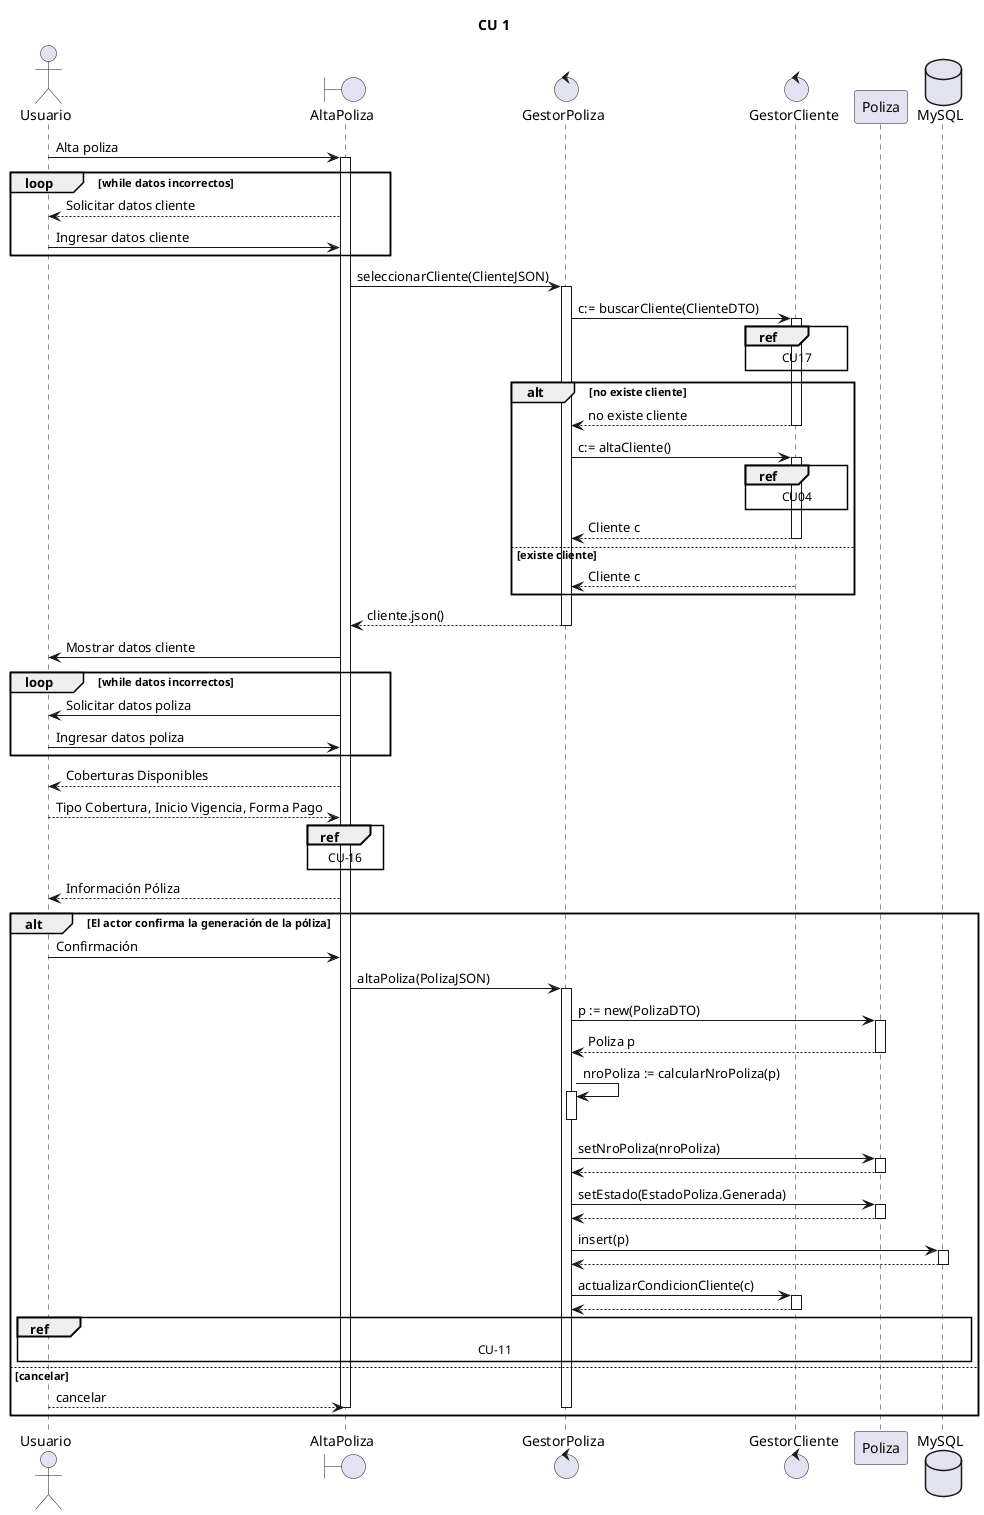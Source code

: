 @startuml

title CU 1

actor Usuario as User
boundary "AltaPoliza" as IAltaPoliza
control "GestorPoliza" as GPoliza
control "GestorCliente" as GCliente
'database "MySQL" as db


User -> IAltaPoliza : Alta poliza
activate IAltaPoliza

loop while datos incorrectos
    User <-- IAltaPoliza : Solicitar datos cliente
    User -> IAltaPoliza : Ingresar datos cliente
end loop

/'El actor selecciona el cliente para el cuál quiere dar
  la póliza mediante la opción buscar cliente 
  (CU17-Buscar Cliente).'/

IAltaPoliza -> GPoliza : seleccionarCliente(ClienteJSON)
activate GPoliza
GPoliza -> GCliente : c:= buscarCliente(ClienteDTO)
activate GCliente
ref over GCliente
    CU17
end ref
alt no existe cliente
    GPoliza <-- GCliente : no existe cliente
    deactivate GCliente
    
    GPoliza -> GCliente : c:= altaCliente()
    activate GCliente
    ref over GCliente
        CU04
    end ref
    GPoliza <-- GCliente : Cliente c
    deactivate GCliente
else existe cliente
    GPoliza <-- GCliente : Cliente c
    deactivate GCliente
end

/'El sistema muestra los datos del cliente seleccionado.'/

IAltaPoliza <-- GPoliza: cliente.json()
deactivate GPoliza
IAltaPoliza -> User : Mostrar datos cliente

/'El actor ingresa los datos de la póliza'/

loop while datos incorrectos
    IAltaPoliza -> User : Solicitar datos poliza
    User -> IAltaPoliza : Ingresar datos poliza
end loop

/'El sistema muestra las alternativas de cobertura 
  en base a los parámetros ingresados.'/
  
User <-- IAltaPoliza : Coberturas Disponibles

/'El actor selecciona:  
   ▪ el tipo de cobertura que se asociará a la póliza. 
   ▪ La fecha de inicio de vigencia de la póliza 
     (por defecto el día posterior a la fecha actual). 
   ▪ Forma de pago (mensual o semestral). '/
   
User --> IAltaPoliza : Tipo Cobertura, Inicio Vigencia, Forma Pago

/'El sistema calcula el premio, derecho de emisión y descuentos
  correspondientes a la póliza invocando al 
  CU16-Calcular Premio, Derecho de Emisión y Descuentos'/

ref over IAltaPoliza
        CU-16
end ref

/'El sistema muestra la información de la póliza a generar'/

User <-- IAltaPoliza : Información Póliza

/'El actor confirma la generación de la póliza.'/


alt El actor confirma la generación de la póliza
    User -> IAltaPoliza : Confirmación

    /'El sistema genera el número de póliza y guarda 
    la información de la misma. La póliza queda en
    el estado generada. '/

    IAltaPoliza -> GPoliza : altaPoliza(PolizaJSON)
    activate GPoliza
    GPoliza -> Poliza: p := new(PolizaDTO)
    activate Poliza
    GPoliza <-- Poliza: Poliza p 
    deactivate Poliza

    GPoliza -> GPoliza: nroPoliza := calcularNroPoliza(p)
    activate GPoliza
    deactivate GPoliza
    GPoliza -> Poliza : setNroPoliza(nroPoliza)
    activate Poliza
    GPoliza <-- Poliza
    deactivate Poliza

    GPoliza -> Poliza : setEstado(EstadoPoliza.Generada)
    activate Poliza
    GPoliza <-- Poliza
    deactivate Poliza


    database "MySQL" as db
    GPoliza -> db : insert(p)
    activate db
    GPoliza <-- db
    deactivate db

    /'El sistema actualiza la forma de considerar al cliente 
    en base a la política definida por la empresa'/

    GPoliza -> GCliente : actualizarCondicionCliente(c)
    activate GCliente
    GPoliza <-- GCliente
    deactivate GCliente

    ref over User, IAltaPoliza, GPoliza, GCliente, Poliza, db
        CU-11
    end ref

else cancelar
    User --> IAltaPoliza : cancelar
    deactivate IAltaPoliza
    deactivate User
    deactivate GPoliza
    deactivate GCliente
    deactivate Poliza
    deactivate db
end alt

@enduml